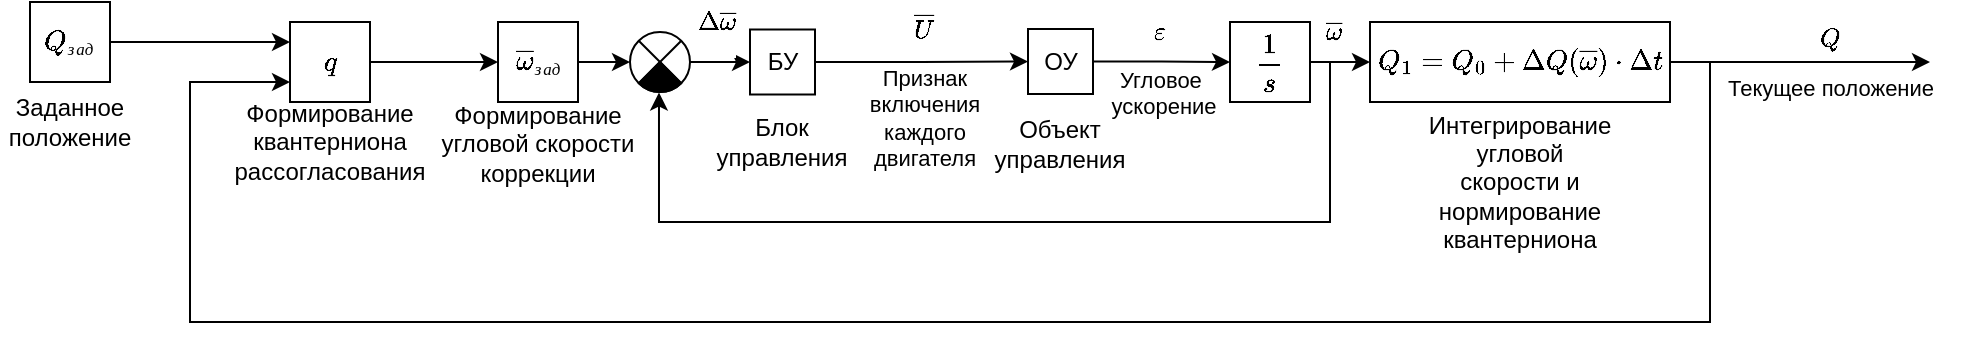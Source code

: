 <mxfile version="14.6.13" type="device"><diagram id="gqnFStVslX4RCVV1LY8V" name="Страница 1"><mxGraphModel dx="3100" dy="1774" grid="1" gridSize="10" guides="1" tooltips="1" connect="1" arrows="1" fold="1" page="1" pageScale="1" pageWidth="827" pageHeight="1169" math="1" shadow="0"><root><mxCell id="0"/><mxCell id="1" parent="0"/><mxCell id="d8i2cdeCrztuoPB9i5YZ-8" value="" style="group" vertex="1" connectable="0" parent="1"><mxGeometry x="60" y="150" width="40" height="70" as="geometry"/></mxCell><mxCell id="d8i2cdeCrztuoPB9i5YZ-1" value="$$Q_{зад}$$" style="rounded=0;whiteSpace=wrap;html=1;" vertex="1" parent="d8i2cdeCrztuoPB9i5YZ-8"><mxGeometry width="40" height="40" as="geometry"/></mxCell><mxCell id="d8i2cdeCrztuoPB9i5YZ-3" value="Заданное положение" style="text;html=1;strokeColor=none;fillColor=none;align=center;verticalAlign=middle;whiteSpace=wrap;rounded=0;" vertex="1" parent="d8i2cdeCrztuoPB9i5YZ-8"><mxGeometry y="50" width="40" height="20" as="geometry"/></mxCell><mxCell id="d8i2cdeCrztuoPB9i5YZ-10" value="" style="group" vertex="1" connectable="0" parent="1"><mxGeometry x="190" y="160" width="40" height="70" as="geometry"/></mxCell><mxCell id="d8i2cdeCrztuoPB9i5YZ-5" value="$$q$$" style="rounded=0;whiteSpace=wrap;html=1;" vertex="1" parent="d8i2cdeCrztuoPB9i5YZ-10"><mxGeometry width="40" height="40" as="geometry"/></mxCell><mxCell id="d8i2cdeCrztuoPB9i5YZ-6" value="Формирование&lt;br&gt;квантерниона&lt;br&gt;рассогласования" style="text;html=1;strokeColor=none;fillColor=none;align=center;verticalAlign=middle;whiteSpace=wrap;rounded=0;" vertex="1" parent="d8i2cdeCrztuoPB9i5YZ-10"><mxGeometry y="50" width="40" height="20" as="geometry"/></mxCell><mxCell id="d8i2cdeCrztuoPB9i5YZ-11" style="edgeStyle=orthogonalEdgeStyle;rounded=0;orthogonalLoop=1;jettySize=auto;html=1;entryX=0;entryY=0.25;entryDx=0;entryDy=0;" edge="1" parent="1" source="d8i2cdeCrztuoPB9i5YZ-1" target="d8i2cdeCrztuoPB9i5YZ-5"><mxGeometry relative="1" as="geometry"/></mxCell><mxCell id="d8i2cdeCrztuoPB9i5YZ-12" style="edgeStyle=orthogonalEdgeStyle;rounded=0;orthogonalLoop=1;jettySize=auto;html=1;exitX=1;exitY=0.5;exitDx=0;exitDy=0;entryX=0;entryY=0.75;entryDx=0;entryDy=0;" edge="1" parent="1" source="d8i2cdeCrztuoPB9i5YZ-2" target="d8i2cdeCrztuoPB9i5YZ-5"><mxGeometry relative="1" as="geometry"><Array as="points"><mxPoint x="900" y="180"/><mxPoint x="900" y="310"/><mxPoint x="140" y="310"/><mxPoint x="140" y="190"/></Array></mxGeometry></mxCell><mxCell id="d8i2cdeCrztuoPB9i5YZ-18" style="edgeStyle=orthogonalEdgeStyle;rounded=0;orthogonalLoop=1;jettySize=auto;html=1;exitX=1;exitY=0.5;exitDx=0;exitDy=0;entryX=0;entryY=0.5;entryDx=0;entryDy=0;" edge="1" parent="1" source="d8i2cdeCrztuoPB9i5YZ-5" target="d8i2cdeCrztuoPB9i5YZ-15"><mxGeometry relative="1" as="geometry"/></mxCell><mxCell id="d8i2cdeCrztuoPB9i5YZ-31" style="edgeStyle=orthogonalEdgeStyle;rounded=0;orthogonalLoop=1;jettySize=auto;html=1;exitX=1;exitY=0.5;exitDx=0;exitDy=0;" edge="1" parent="1" source="d8i2cdeCrztuoPB9i5YZ-15" target="d8i2cdeCrztuoPB9i5YZ-23"><mxGeometry relative="1" as="geometry"/></mxCell><mxCell id="d8i2cdeCrztuoPB9i5YZ-15" value="$$\overline \omega_{зад}$$" style="rounded=0;whiteSpace=wrap;html=1;" vertex="1" parent="1"><mxGeometry x="294" y="160" width="40" height="40" as="geometry"/></mxCell><mxCell id="d8i2cdeCrztuoPB9i5YZ-16" value="Формирование&lt;br&gt;угловой скорости коррекции" style="text;html=1;strokeColor=none;fillColor=none;align=center;verticalAlign=middle;whiteSpace=wrap;rounded=0;" vertex="1" parent="1"><mxGeometry x="246" y="211" width="136" height="20" as="geometry"/></mxCell><mxCell id="d8i2cdeCrztuoPB9i5YZ-25" value="" style="group" vertex="1" connectable="0" parent="1"><mxGeometry x="360" y="165" width="30" height="30" as="geometry"/></mxCell><mxCell id="d8i2cdeCrztuoPB9i5YZ-22" value="" style="shape=sumEllipse;perimeter=ellipsePerimeter;whiteSpace=wrap;html=1;backgroundOutline=1;fontSize=24;" vertex="1" parent="d8i2cdeCrztuoPB9i5YZ-25"><mxGeometry width="30" height="30" as="geometry"/></mxCell><mxCell id="d8i2cdeCrztuoPB9i5YZ-23" value="" style="verticalLabelPosition=bottom;verticalAlign=top;html=1;shape=mxgraph.basic.pie;startAngle=0.626;endAngle=0.874;fillColor=#000000;fontSize=24;rotation=-90;" vertex="1" parent="d8i2cdeCrztuoPB9i5YZ-25"><mxGeometry width="30" height="30" as="geometry"/></mxCell><mxCell id="d8i2cdeCrztuoPB9i5YZ-28" style="edgeStyle=orthogonalEdgeStyle;rounded=0;orthogonalLoop=1;jettySize=auto;html=1;exitX=1;exitY=0.5;exitDx=0;exitDy=0;entryX=0;entryY=0.5;entryDx=0;entryDy=0;" edge="1" parent="1" source="d8i2cdeCrztuoPB9i5YZ-26" target="d8i2cdeCrztuoPB9i5YZ-2"><mxGeometry relative="1" as="geometry"/></mxCell><mxCell id="d8i2cdeCrztuoPB9i5YZ-30" style="edgeStyle=orthogonalEdgeStyle;rounded=0;orthogonalLoop=1;jettySize=auto;html=1;entryX=-0.009;entryY=0.483;entryDx=0;entryDy=0;entryPerimeter=0;" edge="1" parent="1" source="d8i2cdeCrztuoPB9i5YZ-26" target="d8i2cdeCrztuoPB9i5YZ-23"><mxGeometry relative="1" as="geometry"><Array as="points"><mxPoint x="710" y="180"/><mxPoint x="710" y="260"/><mxPoint x="374" y="260"/></Array></mxGeometry></mxCell><mxCell id="d8i2cdeCrztuoPB9i5YZ-26" value="$$\frac{1}{s}$$" style="rounded=0;whiteSpace=wrap;html=1;" vertex="1" parent="1"><mxGeometry x="660" y="160" width="40" height="40" as="geometry"/></mxCell><mxCell id="d8i2cdeCrztuoPB9i5YZ-40" style="edgeStyle=orthogonalEdgeStyle;rounded=0;orthogonalLoop=1;jettySize=auto;html=1;" edge="1" parent="1" source="d8i2cdeCrztuoPB9i5YZ-2"><mxGeometry relative="1" as="geometry"><mxPoint x="1010" y="180" as="targetPoint"/></mxGeometry></mxCell><mxCell id="d8i2cdeCrztuoPB9i5YZ-41" value="$$Q$$Текущее положение" style="edgeLabel;html=1;align=center;verticalAlign=middle;resizable=0;points=[];labelBackgroundColor=none;" vertex="1" connectable="0" parent="d8i2cdeCrztuoPB9i5YZ-40"><mxGeometry x="0.201" y="-1" relative="1" as="geometry"><mxPoint x="2" y="-7" as="offset"/></mxGeometry></mxCell><mxCell id="d8i2cdeCrztuoPB9i5YZ-2" value="$$Q_1 = Q_0 +\Delta Q(\overline \omega) \cdot \Delta t $$" style="rounded=0;whiteSpace=wrap;html=1;" vertex="1" parent="1"><mxGeometry x="730" y="160" width="150" height="40" as="geometry"/></mxCell><mxCell id="d8i2cdeCrztuoPB9i5YZ-4" value="Интегрирование угловой скорости и нормирование квантерниона" style="text;html=1;strokeColor=none;fillColor=none;align=center;verticalAlign=middle;whiteSpace=wrap;rounded=0;" vertex="1" parent="1"><mxGeometry x="775" y="230" width="60" height="20" as="geometry"/></mxCell><mxCell id="d8i2cdeCrztuoPB9i5YZ-45" style="edgeStyle=orthogonalEdgeStyle;rounded=0;orthogonalLoop=1;jettySize=auto;html=1;entryX=0;entryY=0.5;entryDx=0;entryDy=0;" edge="1" parent="1" source="d8i2cdeCrztuoPB9i5YZ-32" target="d8i2cdeCrztuoPB9i5YZ-35"><mxGeometry relative="1" as="geometry"/></mxCell><mxCell id="d8i2cdeCrztuoPB9i5YZ-32" value="БУ" style="whiteSpace=wrap;html=1;aspect=fixed;" vertex="1" parent="1"><mxGeometry x="420" y="163.75" width="32.5" height="32.5" as="geometry"/></mxCell><mxCell id="d8i2cdeCrztuoPB9i5YZ-33" value="Блок управления" style="text;html=1;strokeColor=none;fillColor=none;align=center;verticalAlign=middle;whiteSpace=wrap;rounded=0;" vertex="1" parent="1"><mxGeometry x="396.25" y="210" width="80" height="20" as="geometry"/></mxCell><mxCell id="d8i2cdeCrztuoPB9i5YZ-34" style="edgeStyle=orthogonalEdgeStyle;rounded=0;orthogonalLoop=1;jettySize=auto;html=1;exitX=1;exitY=0.5;exitDx=0;exitDy=0;entryX=0;entryY=0.5;entryDx=0;entryDy=0;" edge="1" parent="1" source="d8i2cdeCrztuoPB9i5YZ-22" target="d8i2cdeCrztuoPB9i5YZ-32"><mxGeometry relative="1" as="geometry"/></mxCell><mxCell id="d8i2cdeCrztuoPB9i5YZ-39" value="$$\Delta \overline \omega$$" style="edgeLabel;html=1;align=center;verticalAlign=middle;resizable=0;points=[];" vertex="1" connectable="0" parent="d8i2cdeCrztuoPB9i5YZ-34"><mxGeometry x="-0.244" relative="1" as="geometry"><mxPoint x="1" y="-20" as="offset"/></mxGeometry></mxCell><mxCell id="d8i2cdeCrztuoPB9i5YZ-37" style="edgeStyle=orthogonalEdgeStyle;rounded=0;orthogonalLoop=1;jettySize=auto;html=1;entryX=0;entryY=0.5;entryDx=0;entryDy=0;" edge="1" parent="1" source="d8i2cdeCrztuoPB9i5YZ-35" target="d8i2cdeCrztuoPB9i5YZ-26"><mxGeometry relative="1" as="geometry"/></mxCell><mxCell id="d8i2cdeCrztuoPB9i5YZ-35" value="ОУ" style="whiteSpace=wrap;html=1;aspect=fixed;" vertex="1" parent="1"><mxGeometry x="559" y="163.5" width="32.5" height="32.5" as="geometry"/></mxCell><mxCell id="d8i2cdeCrztuoPB9i5YZ-36" value="Объект управления" style="text;html=1;strokeColor=none;fillColor=none;align=center;verticalAlign=middle;whiteSpace=wrap;rounded=0;" vertex="1" parent="1"><mxGeometry x="535.25" y="211" width="80" height="20" as="geometry"/></mxCell><mxCell id="d8i2cdeCrztuoPB9i5YZ-42" value="$$\overline\omega$$" style="edgeLabel;html=1;align=center;verticalAlign=middle;resizable=0;points=[];labelBackgroundColor=none;" vertex="1" connectable="0" parent="1"><mxGeometry x="717" y="150" as="geometry"><mxPoint x="-5" y="15" as="offset"/></mxGeometry></mxCell><mxCell id="d8i2cdeCrztuoPB9i5YZ-44" value="$$\varepsilon$$Угловое&lt;br&gt;&amp;nbsp;ускорение" style="edgeLabel;html=1;align=center;verticalAlign=middle;resizable=0;points=[];labelBackgroundColor=none;" vertex="1" connectable="0" parent="1"><mxGeometry x="625.998" y="178.75" as="geometry"><mxPoint x="-1" y="-1" as="offset"/></mxGeometry></mxCell><mxCell id="d8i2cdeCrztuoPB9i5YZ-49" value="$$\overline U$$Признак&lt;br&gt;включения&lt;br&gt;каждого&lt;br&gt;двигателя" style="edgeLabel;html=1;align=center;verticalAlign=middle;resizable=0;points=[];labelBackgroundColor=none;" vertex="1" connectable="0" parent="1"><mxGeometry x="507.998" y="190.0" as="geometry"><mxPoint x="-1" y="-1" as="offset"/></mxGeometry></mxCell></root></mxGraphModel></diagram></mxfile>